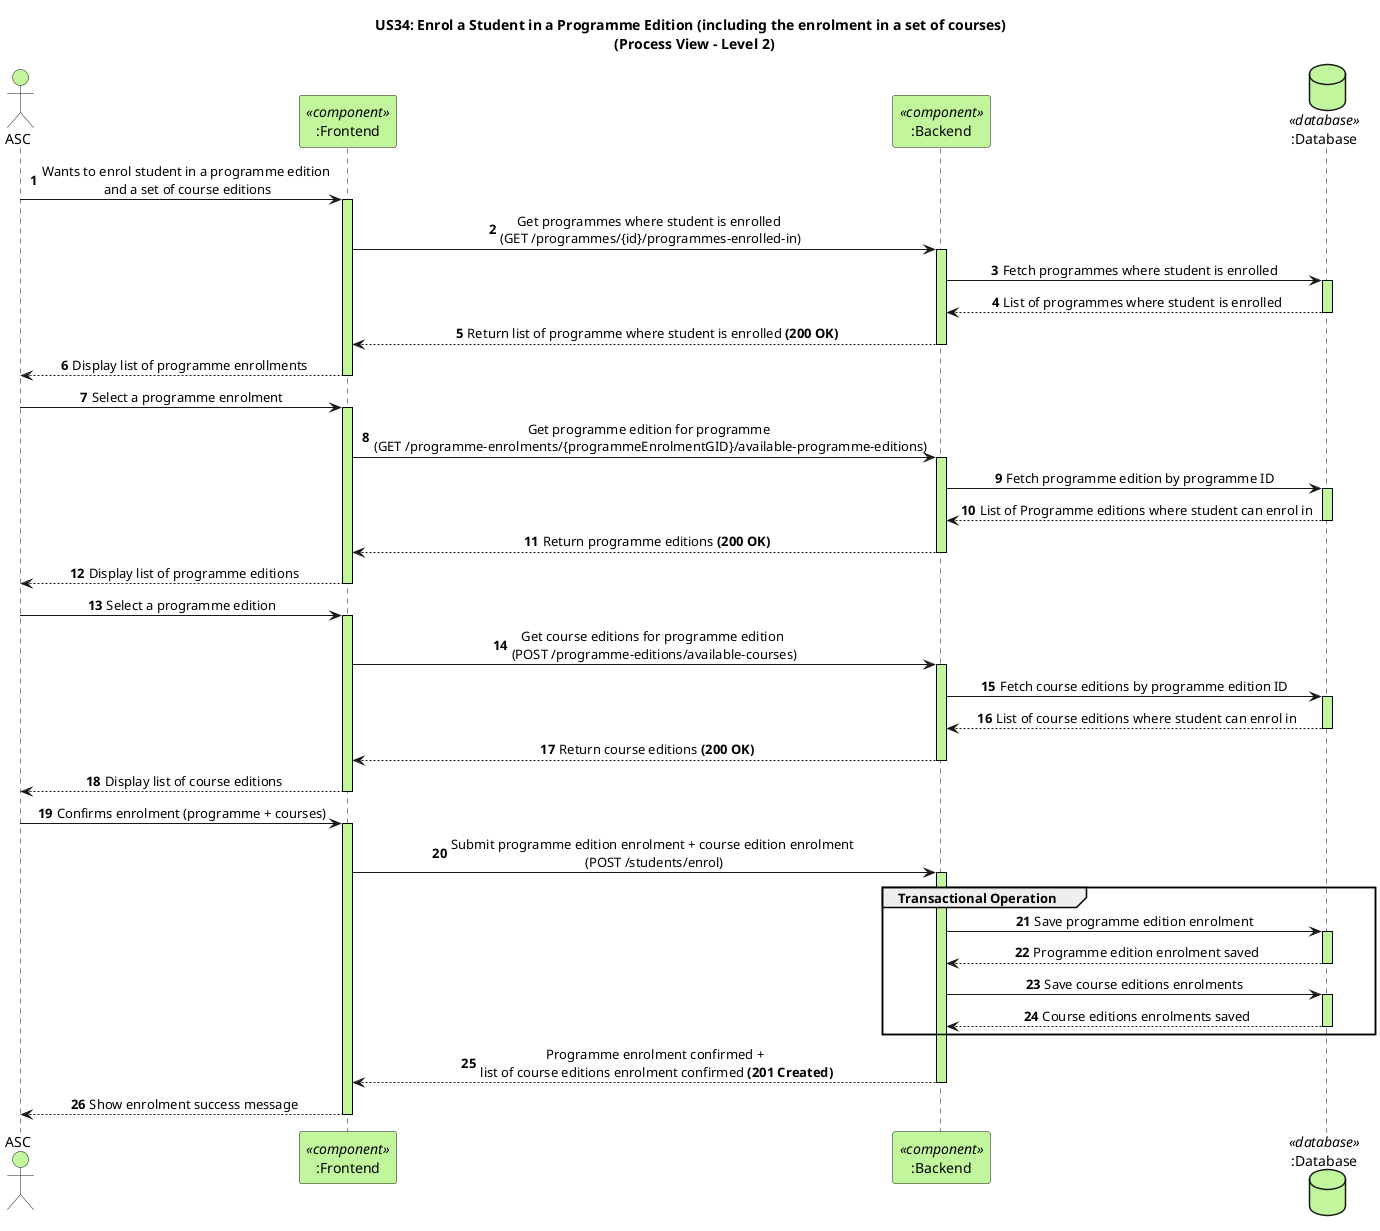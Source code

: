 @startuml

' US34 - Enrol a Student in a Programme Edition (including the enrolment in a set of courses)
' Process View - Level 2 (Frontend, Backend, DB)

autonumber

skinparam sequence {
   LifelineBorderColor black
   LifelineBackgroundColor c2f69d
}

skinparam DefaultTextAlignment center

title US34: Enrol a Student in a Programme Edition (including the enrolment in a set of courses) \n (Process View - Level 2)

actor ASC #c2f69d
participant ":Frontend" as FE <<component>> #c2f69d
participant ":Backend" as BE <<component>> #c2f69d
database ":Database" as DB <<database>> #c2f69d

' Fase 1 – Consulta
ASC -> FE ++: Wants to enrol student in a programme edition \nand a set of course editions
FE -> BE ++: Get programmes where student is enrolled \n(GET /programmes/{id}/programmes-enrolled-in)
BE -> DB ++: Fetch programmes where student is enrolled
DB --> BE --: List of programmes where student is enrolled
BE --> FE --: Return list of programme where student is enrolled **(200 OK)**
FE --> ASC --: Display list of programme enrollments

ASC -> FE ++: Select a programme enrolment
FE -> BE ++: Get programme edition for programme \n(GET /programme-enrolments/{programmeEnrolmentGID}/available-programme-editions)
BE -> DB ++: Fetch programme edition by programme ID
DB --> BE --: List of Programme editions where student can enrol in
BE --> FE --: Return programme editions **(200 OK)**
FE --> ASC--: Display list of programme editions

ASC -> FE++: Select a programme edition
FE -> BE ++: Get course editions for programme edition \n(POST /programme-editions/available-courses)
BE -> DB ++: Fetch course editions by programme edition ID
DB --> BE --: List of course editions where student can enrol in
BE --> FE --: Return course editions **(200 OK)**
FE --> ASC --: Display list of course editions

'Fase 2 – Inscrição
ASC -> FE ++: Confirms enrolment (programme + courses)
FE -> BE ++: Submit programme edition enrolment + course edition enrolment \n(POST /students/enrol)

group Transactional Operation
BE -> DB ++: Save programme edition enrolment
DB --> BE --: Programme edition enrolment saved
BE -> DB ++: Save course editions enrolments
DB --> BE --: Course editions enrolments saved
end group

BE --> FE --: Programme enrolment confirmed + \nlist of course editions enrolment confirmed **(201 Created)**
FE --> ASC --: Show enrolment success message

@enduml